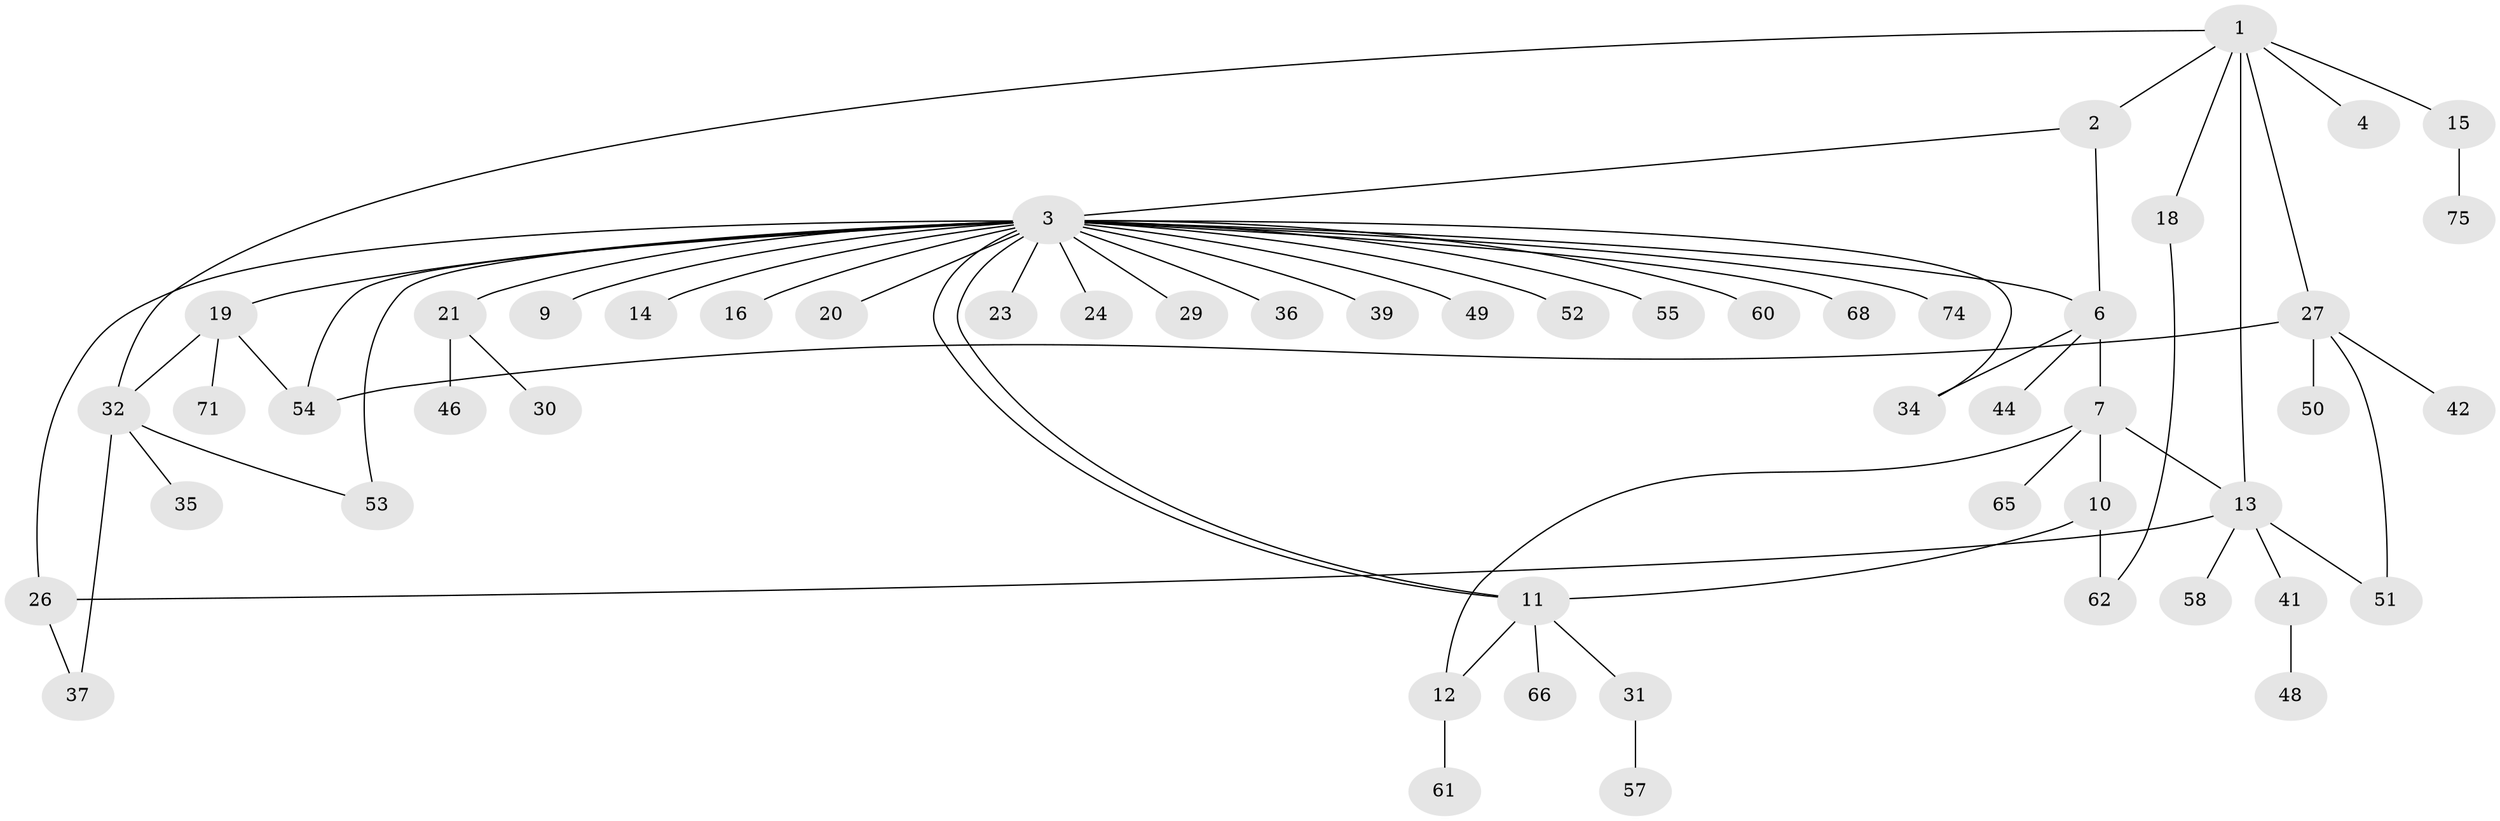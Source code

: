 // Generated by graph-tools (version 1.1) at 2025/51/02/27/25 19:51:57]
// undirected, 54 vertices, 67 edges
graph export_dot {
graph [start="1"]
  node [color=gray90,style=filled];
  1 [super="+45"];
  2 [super="+5"];
  3 [super="+8"];
  4;
  6;
  7 [super="+17"];
  9;
  10 [super="+28"];
  11 [super="+25"];
  12;
  13 [super="+67"];
  14;
  15 [super="+33"];
  16;
  18;
  19 [super="+22"];
  20;
  21 [super="+56"];
  23 [super="+40"];
  24;
  26 [super="+47"];
  27 [super="+43"];
  29;
  30;
  31;
  32 [super="+38"];
  34 [super="+64"];
  35;
  36;
  37 [super="+69"];
  39;
  41 [super="+59"];
  42;
  44;
  46;
  48;
  49;
  50;
  51 [super="+70"];
  52;
  53 [super="+73"];
  54;
  55;
  57 [super="+72"];
  58;
  60;
  61;
  62 [super="+63"];
  65;
  66;
  68;
  71;
  74;
  75;
  1 -- 2;
  1 -- 4;
  1 -- 15;
  1 -- 18;
  1 -- 27;
  1 -- 32;
  1 -- 13;
  2 -- 3;
  2 -- 6;
  3 -- 6;
  3 -- 9;
  3 -- 11;
  3 -- 11;
  3 -- 14;
  3 -- 16;
  3 -- 19;
  3 -- 20;
  3 -- 21;
  3 -- 23;
  3 -- 26;
  3 -- 29;
  3 -- 34;
  3 -- 39;
  3 -- 49;
  3 -- 52;
  3 -- 53 [weight=2];
  3 -- 54;
  3 -- 55;
  3 -- 60;
  3 -- 68;
  3 -- 36;
  3 -- 24;
  3 -- 74;
  6 -- 7;
  6 -- 34;
  6 -- 44;
  7 -- 10;
  7 -- 12;
  7 -- 13;
  7 -- 65;
  10 -- 11;
  10 -- 62;
  11 -- 12;
  11 -- 31;
  11 -- 66;
  12 -- 61;
  13 -- 26;
  13 -- 41;
  13 -- 51;
  13 -- 58;
  15 -- 75;
  18 -- 62;
  19 -- 32;
  19 -- 54;
  19 -- 71;
  21 -- 30;
  21 -- 46;
  26 -- 37;
  27 -- 42;
  27 -- 50;
  27 -- 54;
  27 -- 51;
  31 -- 57;
  32 -- 35;
  32 -- 53;
  32 -- 37;
  41 -- 48;
}
